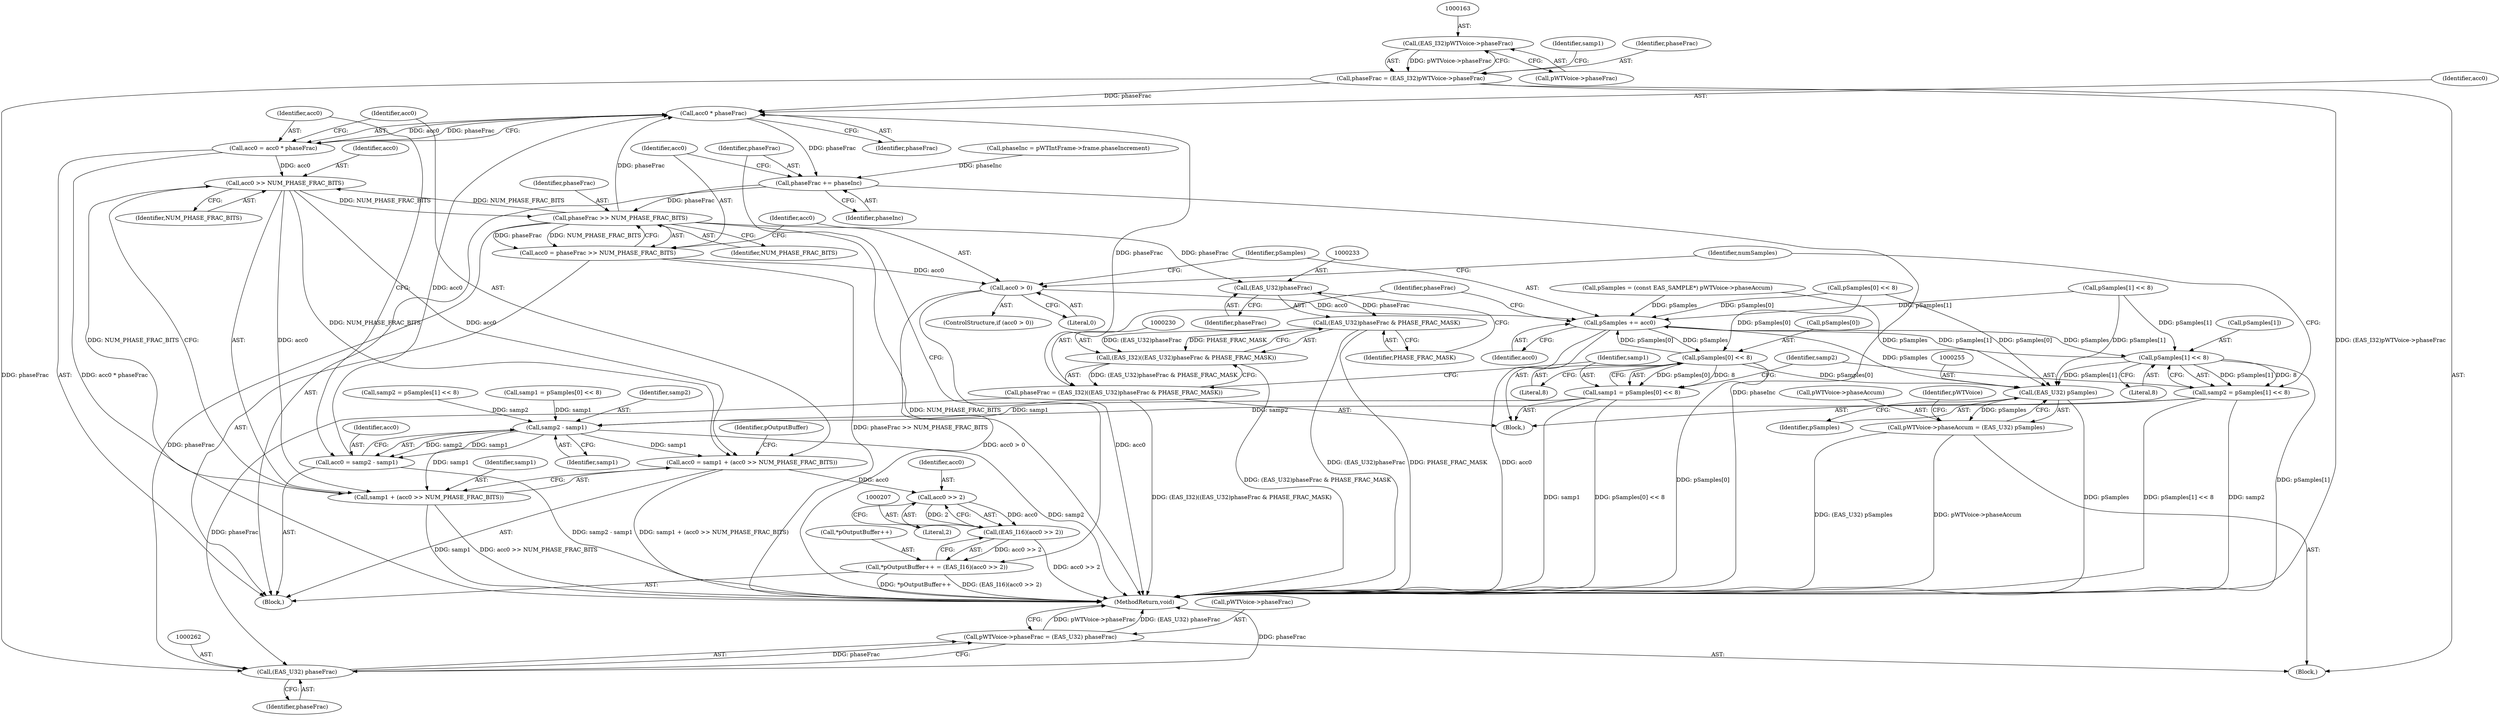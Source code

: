 digraph "0_Android_3ac044334c3ff6a61cb4238ff3ddaf17c7efcf49_1@pointer" {
"1000162" [label="(Call,(EAS_I32)pWTVoice->phaseFrac)"];
"1000160" [label="(Call,phaseFrac = (EAS_I32)pWTVoice->phaseFrac)"];
"1000192" [label="(Call,acc0 * phaseFrac)"];
"1000190" [label="(Call,acc0 = acc0 * phaseFrac)"];
"1000199" [label="(Call,acc0 >> NUM_PHASE_FRAC_BITS)"];
"1000195" [label="(Call,acc0 = samp1 + (acc0 >> NUM_PHASE_FRAC_BITS))"];
"1000208" [label="(Call,acc0 >> 2)"];
"1000206" [label="(Call,(EAS_I16)(acc0 >> 2))"];
"1000202" [label="(Call,*pOutputBuffer++ = (EAS_I16)(acc0 >> 2))"];
"1000197" [label="(Call,samp1 + (acc0 >> NUM_PHASE_FRAC_BITS))"];
"1000216" [label="(Call,phaseFrac >> NUM_PHASE_FRAC_BITS)"];
"1000214" [label="(Call,acc0 = phaseFrac >> NUM_PHASE_FRAC_BITS)"];
"1000220" [label="(Call,acc0 > 0)"];
"1000224" [label="(Call,pSamples += acc0)"];
"1000238" [label="(Call,pSamples[0] << 8)"];
"1000236" [label="(Call,samp1 = pSamples[0] << 8)"];
"1000187" [label="(Call,samp2 - samp1)"];
"1000185" [label="(Call,acc0 = samp2 - samp1)"];
"1000254" [label="(Call,(EAS_U32) pSamples)"];
"1000250" [label="(Call,pWTVoice->phaseAccum = (EAS_U32) pSamples)"];
"1000245" [label="(Call,pSamples[1] << 8)"];
"1000243" [label="(Call,samp2 = pSamples[1] << 8)"];
"1000232" [label="(Call,(EAS_U32)phaseFrac)"];
"1000231" [label="(Call,(EAS_U32)phaseFrac & PHASE_FRAC_MASK)"];
"1000229" [label="(Call,(EAS_I32)((EAS_U32)phaseFrac & PHASE_FRAC_MASK))"];
"1000227" [label="(Call,phaseFrac = (EAS_I32)((EAS_U32)phaseFrac & PHASE_FRAC_MASK))"];
"1000261" [label="(Call,(EAS_U32) phaseFrac)"];
"1000257" [label="(Call,pWTVoice->phaseFrac = (EAS_U32) phaseFrac)"];
"1000211" [label="(Call,phaseFrac += phaseInc)"];
"1000195" [label="(Call,acc0 = samp1 + (acc0 >> NUM_PHASE_FRAC_BITS))"];
"1000225" [label="(Identifier,pSamples)"];
"1000234" [label="(Identifier,phaseFrac)"];
"1000251" [label="(Call,pWTVoice->phaseAccum)"];
"1000162" [label="(Call,(EAS_I32)pWTVoice->phaseFrac)"];
"1000196" [label="(Identifier,acc0)"];
"1000242" [label="(Literal,8)"];
"1000194" [label="(Identifier,phaseFrac)"];
"1000219" [label="(ControlStructure,if (acc0 > 0))"];
"1000198" [label="(Identifier,samp1)"];
"1000215" [label="(Identifier,acc0)"];
"1000176" [label="(Call,pSamples[1] << 8)"];
"1000263" [label="(Identifier,phaseFrac)"];
"1000212" [label="(Identifier,phaseFrac)"];
"1000188" [label="(Identifier,samp2)"];
"1000256" [label="(Identifier,pSamples)"];
"1000226" [label="(Identifier,acc0)"];
"1000224" [label="(Call,pSamples += acc0)"];
"1000246" [label="(Call,pSamples[1])"];
"1000243" [label="(Call,samp2 = pSamples[1] << 8)"];
"1000222" [label="(Literal,0)"];
"1000193" [label="(Identifier,acc0)"];
"1000216" [label="(Call,phaseFrac >> NUM_PHASE_FRAC_BITS)"];
"1000239" [label="(Call,pSamples[0])"];
"1000146" [label="(Call,phaseInc = pWTIntFrame->frame.phaseIncrement)"];
"1000168" [label="(Identifier,samp1)"];
"1000220" [label="(Call,acc0 > 0)"];
"1000161" [label="(Identifier,phaseFrac)"];
"1000227" [label="(Call,phaseFrac = (EAS_I32)((EAS_U32)phaseFrac & PHASE_FRAC_MASK))"];
"1000203" [label="(Call,*pOutputBuffer++)"];
"1000250" [label="(Call,pWTVoice->phaseAccum = (EAS_U32) pSamples)"];
"1000191" [label="(Identifier,acc0)"];
"1000192" [label="(Call,acc0 * phaseFrac)"];
"1000206" [label="(Call,(EAS_I16)(acc0 >> 2))"];
"1000153" [label="(Call,pSamples = (const EAS_SAMPLE*) pWTVoice->phaseAccum)"];
"1000228" [label="(Identifier,phaseFrac)"];
"1000236" [label="(Call,samp1 = pSamples[0] << 8)"];
"1000187" [label="(Call,samp2 - samp1)"];
"1000232" [label="(Call,(EAS_U32)phaseFrac)"];
"1000218" [label="(Identifier,NUM_PHASE_FRAC_BITS)"];
"1000164" [label="(Call,pWTVoice->phaseFrac)"];
"1000221" [label="(Identifier,acc0)"];
"1000245" [label="(Call,pSamples[1] << 8)"];
"1000235" [label="(Identifier,PHASE_FRAC_MASK)"];
"1000238" [label="(Call,pSamples[0] << 8)"];
"1000200" [label="(Identifier,acc0)"];
"1000261" [label="(Call,(EAS_U32) phaseFrac)"];
"1000209" [label="(Identifier,acc0)"];
"1000214" [label="(Call,acc0 = phaseFrac >> NUM_PHASE_FRAC_BITS)"];
"1000197" [label="(Call,samp1 + (acc0 >> NUM_PHASE_FRAC_BITS))"];
"1000249" [label="(Literal,8)"];
"1000119" [label="(Block,)"];
"1000184" [label="(Block,)"];
"1000264" [label="(MethodReturn,void)"];
"1000244" [label="(Identifier,samp2)"];
"1000229" [label="(Call,(EAS_I32)((EAS_U32)phaseFrac & PHASE_FRAC_MASK))"];
"1000186" [label="(Identifier,acc0)"];
"1000190" [label="(Call,acc0 = acc0 * phaseFrac)"];
"1000258" [label="(Call,pWTVoice->phaseFrac)"];
"1000160" [label="(Call,phaseFrac = (EAS_I32)pWTVoice->phaseFrac)"];
"1000223" [label="(Block,)"];
"1000208" [label="(Call,acc0 >> 2)"];
"1000185" [label="(Call,acc0 = samp2 - samp1)"];
"1000211" [label="(Call,phaseFrac += phaseInc)"];
"1000183" [label="(Identifier,numSamples)"];
"1000231" [label="(Call,(EAS_U32)phaseFrac & PHASE_FRAC_MASK)"];
"1000201" [label="(Identifier,NUM_PHASE_FRAC_BITS)"];
"1000202" [label="(Call,*pOutputBuffer++ = (EAS_I16)(acc0 >> 2))"];
"1000169" [label="(Call,pSamples[0] << 8)"];
"1000259" [label="(Identifier,pWTVoice)"];
"1000199" [label="(Call,acc0 >> NUM_PHASE_FRAC_BITS)"];
"1000205" [label="(Identifier,pOutputBuffer)"];
"1000174" [label="(Call,samp2 = pSamples[1] << 8)"];
"1000210" [label="(Literal,2)"];
"1000237" [label="(Identifier,samp1)"];
"1000217" [label="(Identifier,phaseFrac)"];
"1000213" [label="(Identifier,phaseInc)"];
"1000254" [label="(Call,(EAS_U32) pSamples)"];
"1000257" [label="(Call,pWTVoice->phaseFrac = (EAS_U32) phaseFrac)"];
"1000189" [label="(Identifier,samp1)"];
"1000167" [label="(Call,samp1 = pSamples[0] << 8)"];
"1000162" -> "1000160"  [label="AST: "];
"1000162" -> "1000164"  [label="CFG: "];
"1000163" -> "1000162"  [label="AST: "];
"1000164" -> "1000162"  [label="AST: "];
"1000160" -> "1000162"  [label="CFG: "];
"1000162" -> "1000160"  [label="DDG: pWTVoice->phaseFrac"];
"1000160" -> "1000119"  [label="AST: "];
"1000161" -> "1000160"  [label="AST: "];
"1000168" -> "1000160"  [label="CFG: "];
"1000160" -> "1000264"  [label="DDG: (EAS_I32)pWTVoice->phaseFrac"];
"1000160" -> "1000192"  [label="DDG: phaseFrac"];
"1000160" -> "1000261"  [label="DDG: phaseFrac"];
"1000192" -> "1000190"  [label="AST: "];
"1000192" -> "1000194"  [label="CFG: "];
"1000193" -> "1000192"  [label="AST: "];
"1000194" -> "1000192"  [label="AST: "];
"1000190" -> "1000192"  [label="CFG: "];
"1000192" -> "1000190"  [label="DDG: acc0"];
"1000192" -> "1000190"  [label="DDG: phaseFrac"];
"1000185" -> "1000192"  [label="DDG: acc0"];
"1000216" -> "1000192"  [label="DDG: phaseFrac"];
"1000227" -> "1000192"  [label="DDG: phaseFrac"];
"1000192" -> "1000211"  [label="DDG: phaseFrac"];
"1000190" -> "1000184"  [label="AST: "];
"1000191" -> "1000190"  [label="AST: "];
"1000196" -> "1000190"  [label="CFG: "];
"1000190" -> "1000264"  [label="DDG: acc0 * phaseFrac"];
"1000190" -> "1000199"  [label="DDG: acc0"];
"1000199" -> "1000197"  [label="AST: "];
"1000199" -> "1000201"  [label="CFG: "];
"1000200" -> "1000199"  [label="AST: "];
"1000201" -> "1000199"  [label="AST: "];
"1000197" -> "1000199"  [label="CFG: "];
"1000199" -> "1000195"  [label="DDG: acc0"];
"1000199" -> "1000195"  [label="DDG: NUM_PHASE_FRAC_BITS"];
"1000199" -> "1000197"  [label="DDG: acc0"];
"1000199" -> "1000197"  [label="DDG: NUM_PHASE_FRAC_BITS"];
"1000216" -> "1000199"  [label="DDG: NUM_PHASE_FRAC_BITS"];
"1000199" -> "1000216"  [label="DDG: NUM_PHASE_FRAC_BITS"];
"1000195" -> "1000184"  [label="AST: "];
"1000195" -> "1000197"  [label="CFG: "];
"1000196" -> "1000195"  [label="AST: "];
"1000197" -> "1000195"  [label="AST: "];
"1000205" -> "1000195"  [label="CFG: "];
"1000195" -> "1000264"  [label="DDG: samp1 + (acc0 >> NUM_PHASE_FRAC_BITS)"];
"1000187" -> "1000195"  [label="DDG: samp1"];
"1000195" -> "1000208"  [label="DDG: acc0"];
"1000208" -> "1000206"  [label="AST: "];
"1000208" -> "1000210"  [label="CFG: "];
"1000209" -> "1000208"  [label="AST: "];
"1000210" -> "1000208"  [label="AST: "];
"1000206" -> "1000208"  [label="CFG: "];
"1000208" -> "1000206"  [label="DDG: acc0"];
"1000208" -> "1000206"  [label="DDG: 2"];
"1000206" -> "1000202"  [label="AST: "];
"1000207" -> "1000206"  [label="AST: "];
"1000202" -> "1000206"  [label="CFG: "];
"1000206" -> "1000264"  [label="DDG: acc0 >> 2"];
"1000206" -> "1000202"  [label="DDG: acc0 >> 2"];
"1000202" -> "1000184"  [label="AST: "];
"1000203" -> "1000202"  [label="AST: "];
"1000212" -> "1000202"  [label="CFG: "];
"1000202" -> "1000264"  [label="DDG: (EAS_I16)(acc0 >> 2)"];
"1000202" -> "1000264"  [label="DDG: *pOutputBuffer++"];
"1000198" -> "1000197"  [label="AST: "];
"1000197" -> "1000264"  [label="DDG: acc0 >> NUM_PHASE_FRAC_BITS"];
"1000197" -> "1000264"  [label="DDG: samp1"];
"1000187" -> "1000197"  [label="DDG: samp1"];
"1000216" -> "1000214"  [label="AST: "];
"1000216" -> "1000218"  [label="CFG: "];
"1000217" -> "1000216"  [label="AST: "];
"1000218" -> "1000216"  [label="AST: "];
"1000214" -> "1000216"  [label="CFG: "];
"1000216" -> "1000264"  [label="DDG: NUM_PHASE_FRAC_BITS"];
"1000216" -> "1000214"  [label="DDG: phaseFrac"];
"1000216" -> "1000214"  [label="DDG: NUM_PHASE_FRAC_BITS"];
"1000211" -> "1000216"  [label="DDG: phaseFrac"];
"1000216" -> "1000232"  [label="DDG: phaseFrac"];
"1000216" -> "1000261"  [label="DDG: phaseFrac"];
"1000214" -> "1000184"  [label="AST: "];
"1000215" -> "1000214"  [label="AST: "];
"1000221" -> "1000214"  [label="CFG: "];
"1000214" -> "1000264"  [label="DDG: phaseFrac >> NUM_PHASE_FRAC_BITS"];
"1000214" -> "1000220"  [label="DDG: acc0"];
"1000220" -> "1000219"  [label="AST: "];
"1000220" -> "1000222"  [label="CFG: "];
"1000221" -> "1000220"  [label="AST: "];
"1000222" -> "1000220"  [label="AST: "];
"1000183" -> "1000220"  [label="CFG: "];
"1000225" -> "1000220"  [label="CFG: "];
"1000220" -> "1000264"  [label="DDG: acc0"];
"1000220" -> "1000264"  [label="DDG: acc0 > 0"];
"1000220" -> "1000224"  [label="DDG: acc0"];
"1000224" -> "1000223"  [label="AST: "];
"1000224" -> "1000226"  [label="CFG: "];
"1000225" -> "1000224"  [label="AST: "];
"1000226" -> "1000224"  [label="AST: "];
"1000228" -> "1000224"  [label="CFG: "];
"1000224" -> "1000264"  [label="DDG: acc0"];
"1000238" -> "1000224"  [label="DDG: pSamples[0]"];
"1000153" -> "1000224"  [label="DDG: pSamples"];
"1000245" -> "1000224"  [label="DDG: pSamples[1]"];
"1000176" -> "1000224"  [label="DDG: pSamples[1]"];
"1000169" -> "1000224"  [label="DDG: pSamples[0]"];
"1000224" -> "1000238"  [label="DDG: pSamples"];
"1000224" -> "1000245"  [label="DDG: pSamples"];
"1000224" -> "1000254"  [label="DDG: pSamples"];
"1000238" -> "1000236"  [label="AST: "];
"1000238" -> "1000242"  [label="CFG: "];
"1000239" -> "1000238"  [label="AST: "];
"1000242" -> "1000238"  [label="AST: "];
"1000236" -> "1000238"  [label="CFG: "];
"1000238" -> "1000264"  [label="DDG: pSamples[0]"];
"1000238" -> "1000236"  [label="DDG: pSamples[0]"];
"1000238" -> "1000236"  [label="DDG: 8"];
"1000169" -> "1000238"  [label="DDG: pSamples[0]"];
"1000238" -> "1000254"  [label="DDG: pSamples[0]"];
"1000236" -> "1000223"  [label="AST: "];
"1000237" -> "1000236"  [label="AST: "];
"1000244" -> "1000236"  [label="CFG: "];
"1000236" -> "1000264"  [label="DDG: samp1"];
"1000236" -> "1000264"  [label="DDG: pSamples[0] << 8"];
"1000236" -> "1000187"  [label="DDG: samp1"];
"1000187" -> "1000185"  [label="AST: "];
"1000187" -> "1000189"  [label="CFG: "];
"1000188" -> "1000187"  [label="AST: "];
"1000189" -> "1000187"  [label="AST: "];
"1000185" -> "1000187"  [label="CFG: "];
"1000187" -> "1000264"  [label="DDG: samp2"];
"1000187" -> "1000185"  [label="DDG: samp2"];
"1000187" -> "1000185"  [label="DDG: samp1"];
"1000243" -> "1000187"  [label="DDG: samp2"];
"1000174" -> "1000187"  [label="DDG: samp2"];
"1000167" -> "1000187"  [label="DDG: samp1"];
"1000185" -> "1000184"  [label="AST: "];
"1000186" -> "1000185"  [label="AST: "];
"1000191" -> "1000185"  [label="CFG: "];
"1000185" -> "1000264"  [label="DDG: samp2 - samp1"];
"1000254" -> "1000250"  [label="AST: "];
"1000254" -> "1000256"  [label="CFG: "];
"1000255" -> "1000254"  [label="AST: "];
"1000256" -> "1000254"  [label="AST: "];
"1000250" -> "1000254"  [label="CFG: "];
"1000254" -> "1000264"  [label="DDG: pSamples"];
"1000254" -> "1000250"  [label="DDG: pSamples"];
"1000153" -> "1000254"  [label="DDG: pSamples"];
"1000245" -> "1000254"  [label="DDG: pSamples[1]"];
"1000176" -> "1000254"  [label="DDG: pSamples[1]"];
"1000169" -> "1000254"  [label="DDG: pSamples[0]"];
"1000250" -> "1000119"  [label="AST: "];
"1000251" -> "1000250"  [label="AST: "];
"1000259" -> "1000250"  [label="CFG: "];
"1000250" -> "1000264"  [label="DDG: pWTVoice->phaseAccum"];
"1000250" -> "1000264"  [label="DDG: (EAS_U32) pSamples"];
"1000245" -> "1000243"  [label="AST: "];
"1000245" -> "1000249"  [label="CFG: "];
"1000246" -> "1000245"  [label="AST: "];
"1000249" -> "1000245"  [label="AST: "];
"1000243" -> "1000245"  [label="CFG: "];
"1000245" -> "1000264"  [label="DDG: pSamples[1]"];
"1000245" -> "1000243"  [label="DDG: pSamples[1]"];
"1000245" -> "1000243"  [label="DDG: 8"];
"1000176" -> "1000245"  [label="DDG: pSamples[1]"];
"1000243" -> "1000223"  [label="AST: "];
"1000244" -> "1000243"  [label="AST: "];
"1000183" -> "1000243"  [label="CFG: "];
"1000243" -> "1000264"  [label="DDG: samp2"];
"1000243" -> "1000264"  [label="DDG: pSamples[1] << 8"];
"1000232" -> "1000231"  [label="AST: "];
"1000232" -> "1000234"  [label="CFG: "];
"1000233" -> "1000232"  [label="AST: "];
"1000234" -> "1000232"  [label="AST: "];
"1000235" -> "1000232"  [label="CFG: "];
"1000232" -> "1000231"  [label="DDG: phaseFrac"];
"1000231" -> "1000229"  [label="AST: "];
"1000231" -> "1000235"  [label="CFG: "];
"1000235" -> "1000231"  [label="AST: "];
"1000229" -> "1000231"  [label="CFG: "];
"1000231" -> "1000264"  [label="DDG: PHASE_FRAC_MASK"];
"1000231" -> "1000264"  [label="DDG: (EAS_U32)phaseFrac"];
"1000231" -> "1000229"  [label="DDG: (EAS_U32)phaseFrac"];
"1000231" -> "1000229"  [label="DDG: PHASE_FRAC_MASK"];
"1000229" -> "1000227"  [label="AST: "];
"1000230" -> "1000229"  [label="AST: "];
"1000227" -> "1000229"  [label="CFG: "];
"1000229" -> "1000264"  [label="DDG: (EAS_U32)phaseFrac & PHASE_FRAC_MASK"];
"1000229" -> "1000227"  [label="DDG: (EAS_U32)phaseFrac & PHASE_FRAC_MASK"];
"1000227" -> "1000223"  [label="AST: "];
"1000228" -> "1000227"  [label="AST: "];
"1000237" -> "1000227"  [label="CFG: "];
"1000227" -> "1000264"  [label="DDG: (EAS_I32)((EAS_U32)phaseFrac & PHASE_FRAC_MASK)"];
"1000227" -> "1000261"  [label="DDG: phaseFrac"];
"1000261" -> "1000257"  [label="AST: "];
"1000261" -> "1000263"  [label="CFG: "];
"1000262" -> "1000261"  [label="AST: "];
"1000263" -> "1000261"  [label="AST: "];
"1000257" -> "1000261"  [label="CFG: "];
"1000261" -> "1000264"  [label="DDG: phaseFrac"];
"1000261" -> "1000257"  [label="DDG: phaseFrac"];
"1000257" -> "1000119"  [label="AST: "];
"1000258" -> "1000257"  [label="AST: "];
"1000264" -> "1000257"  [label="CFG: "];
"1000257" -> "1000264"  [label="DDG: pWTVoice->phaseFrac"];
"1000257" -> "1000264"  [label="DDG: (EAS_U32) phaseFrac"];
"1000211" -> "1000184"  [label="AST: "];
"1000211" -> "1000213"  [label="CFG: "];
"1000212" -> "1000211"  [label="AST: "];
"1000213" -> "1000211"  [label="AST: "];
"1000215" -> "1000211"  [label="CFG: "];
"1000211" -> "1000264"  [label="DDG: phaseInc"];
"1000146" -> "1000211"  [label="DDG: phaseInc"];
}
